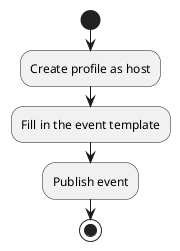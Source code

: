 @startuml

start

:Create profile as host;
:Fill in the event template;
:Publish event;

stop

@enduml
